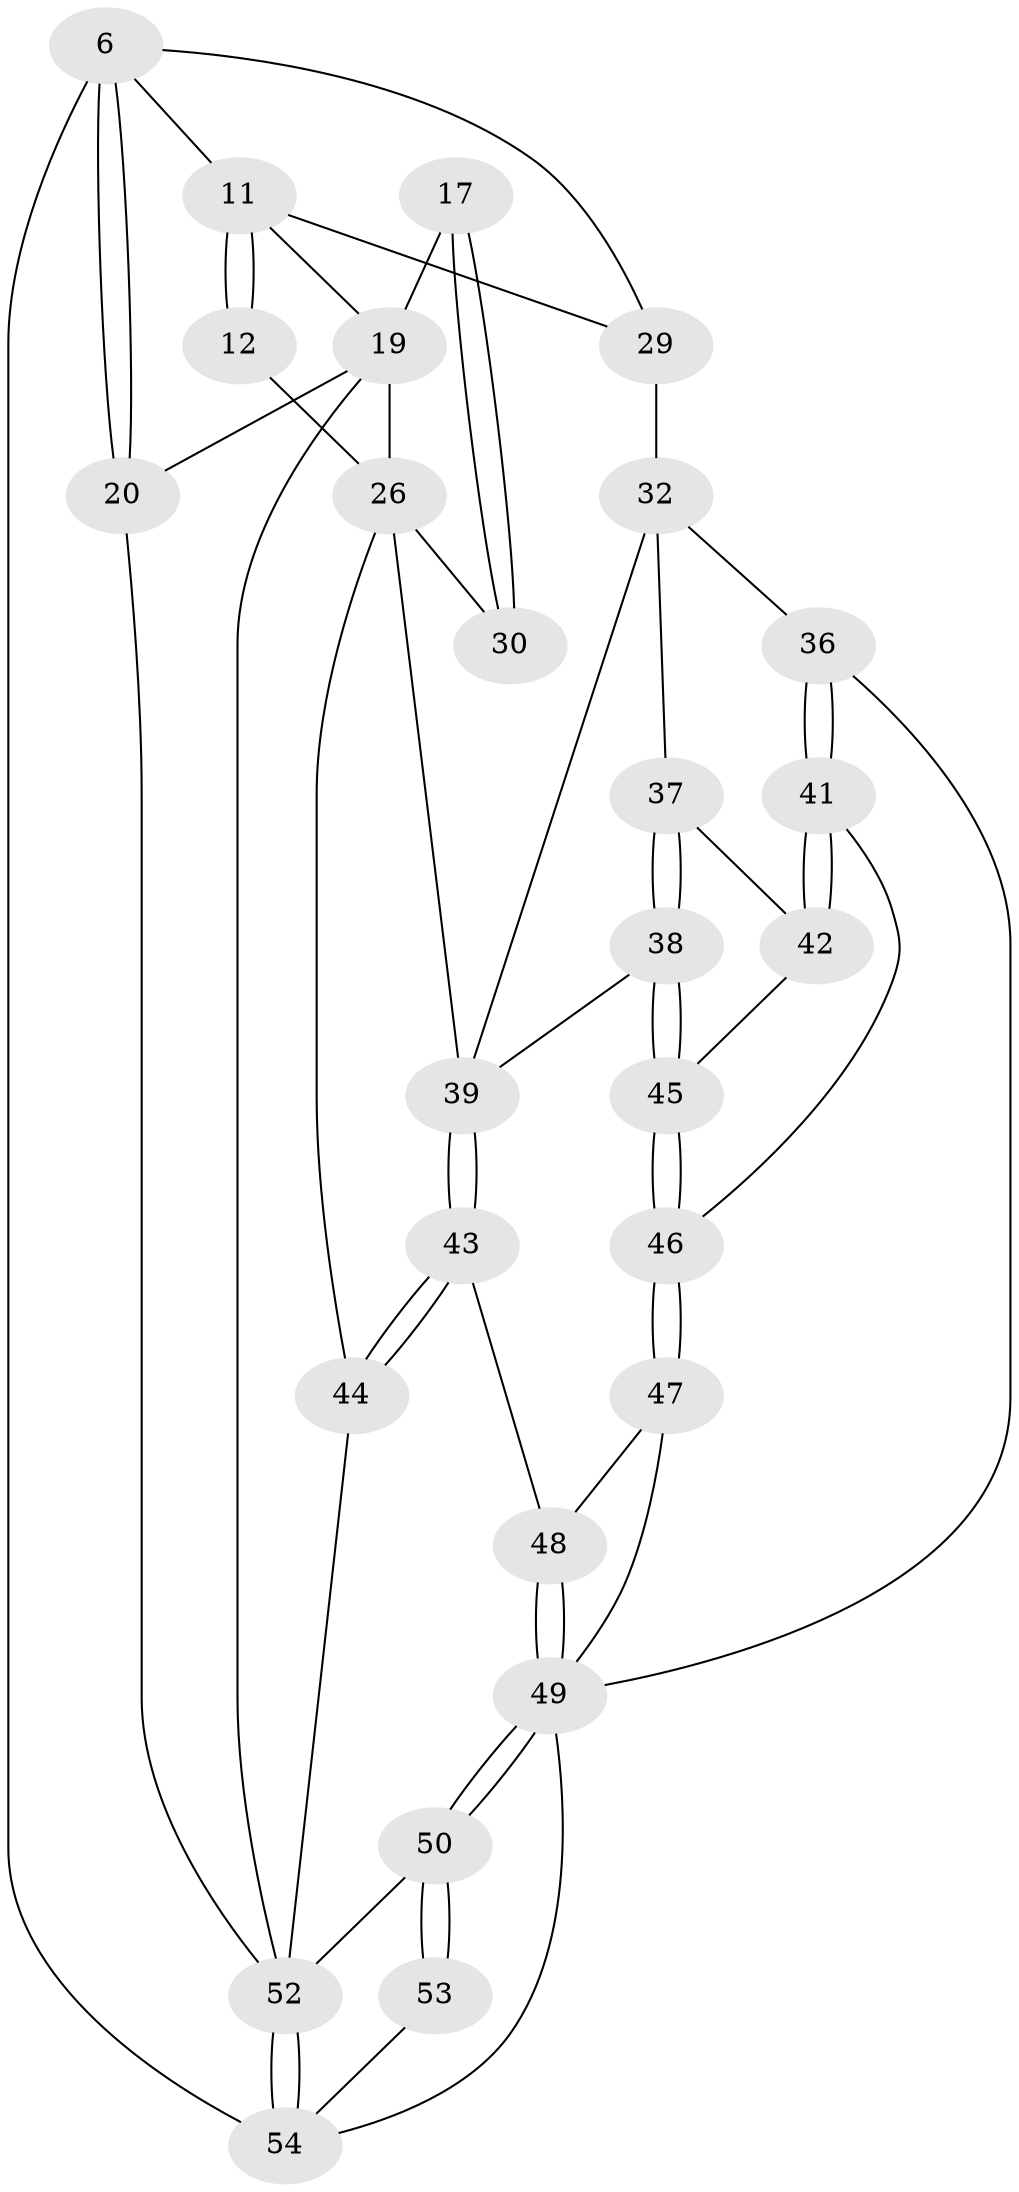 // original degree distribution, {3: 0.037037037037037035, 4: 0.2222222222222222, 5: 0.5555555555555556, 6: 0.18518518518518517}
// Generated by graph-tools (version 1.1) at 2025/05/03/04/25 22:05:37]
// undirected, 27 vertices, 60 edges
graph export_dot {
graph [start="1"]
  node [color=gray90,style=filled];
  6 [pos="+0+0",super="+5"];
  11 [pos="+0.7525506317753852+0.17518224600865057",super="+4"];
  12 [pos="+0.7186089978241401+0.175358849987478"];
  17 [pos="+0.288537004448107+0.44571330723130725",super="+15+14"];
  19 [pos="+0.24958240085923988+0.5025457077283692",super="+9+18+13"];
  20 [pos="+0+0.1860918365065301",super="+10+7"];
  26 [pos="+0.6075815190110548+0.33323024299682485",super="+16+25"];
  29 [pos="+1+0",super="+21"];
  30 [pos="+0.4189168480959934+0.2662326889603228"];
  32 [pos="+0.9018971831137691+0.3802252085794204",super="+31+22"];
  36 [pos="+1+0.6334496256924328"];
  37 [pos="+0.8705851903509342+0.4645639235748736"];
  38 [pos="+0.806057609385392+0.5217409635235748"];
  39 [pos="+0.7316687513842853+0.5148108176922648",super="+23"];
  41 [pos="+1+0.5611425823209422"];
  42 [pos="+0.9624523723436033+0.5324437393248318"];
  43 [pos="+0.6796830034003007+0.6037507135942117"];
  44 [pos="+0.4562669912020337+0.6848408305770288",super="+40"];
  45 [pos="+0.837522261806282+0.5684824307085832"];
  46 [pos="+0.8473512510671547+0.5888688728435642"];
  47 [pos="+0.8596408746252233+0.6647399364961596"];
  48 [pos="+0.7913925200791849+0.7303222339374651"];
  49 [pos="+0.7742192036547055+0.8416009066939176",super="+35"];
  50 [pos="+0.6930633051880384+0.9511408018158121"];
  52 [pos="+0+1",super="+28+27+51"];
  53 [pos="+0.7127444725967735+1"];
  54 [pos="+0+1",super="+33"];
  6 -- 20 [weight=2];
  6 -- 20;
  6 -- 54 [weight=2];
  6 -- 29;
  6 -- 11;
  11 -- 12 [weight=2];
  11 -- 12;
  11 -- 19;
  11 -- 29;
  12 -- 26;
  17 -- 30 [weight=2];
  17 -- 30;
  17 -- 19 [weight=3];
  19 -- 20;
  19 -- 52;
  19 -- 26 [weight=2];
  20 -- 52;
  26 -- 30;
  26 -- 44;
  26 -- 39;
  29 -- 32 [weight=2];
  32 -- 37;
  32 -- 36;
  32 -- 39;
  36 -- 41;
  36 -- 41;
  36 -- 49;
  37 -- 38;
  37 -- 38;
  37 -- 42;
  38 -- 39;
  38 -- 45;
  38 -- 45;
  39 -- 43;
  39 -- 43;
  41 -- 42;
  41 -- 42;
  41 -- 46;
  42 -- 45;
  43 -- 44;
  43 -- 44;
  43 -- 48;
  44 -- 52 [weight=2];
  45 -- 46;
  45 -- 46;
  46 -- 47;
  46 -- 47;
  47 -- 48;
  47 -- 49;
  48 -- 49;
  48 -- 49;
  49 -- 50;
  49 -- 50;
  49 -- 54;
  50 -- 53;
  50 -- 53;
  50 -- 52;
  52 -- 54;
  52 -- 54;
  53 -- 54 [weight=2];
}
